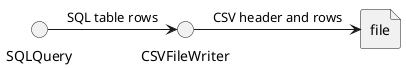 @startuml
file file
SQLQuery -> CSVFileWriter: SQL table rows
CSVFileWriter -> file: CSV header and rows
@enduml
